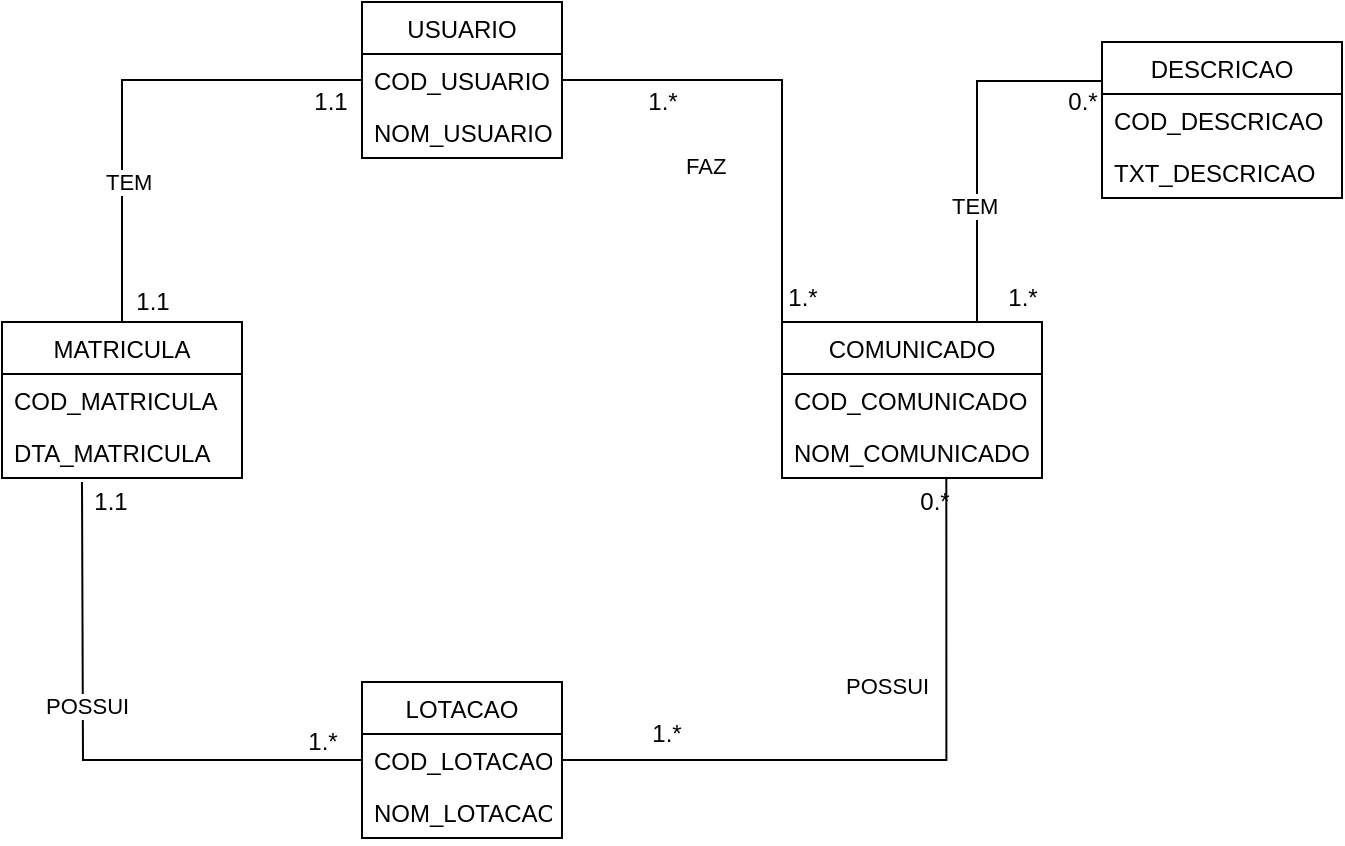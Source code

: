 <mxfile version="20.4.0" type="onedrive"><diagram id="YuXRzZ4RmfVmM1WcUHid" name="Página-1"><mxGraphModel grid="1" page="1" gridSize="10" guides="1" tooltips="1" connect="1" arrows="1" fold="1" pageScale="1" pageWidth="1654" pageHeight="1169" math="0" shadow="0"><root><mxCell id="0"/><mxCell id="1" parent="0"/><mxCell id="yGFISUK7VGgmAPUYRpHI-1" value="MATRICULA" style="swimlane;fontStyle=0;childLayout=stackLayout;horizontal=1;startSize=26;fillColor=none;horizontalStack=0;resizeParent=1;resizeParentMax=0;resizeLast=0;collapsible=1;marginBottom=0;" vertex="1" parent="1"><mxGeometry x="120" y="200" width="120" height="78" as="geometry"/></mxCell><mxCell id="yGFISUK7VGgmAPUYRpHI-2" value="COD_MATRICULA" style="text;strokeColor=none;fillColor=none;align=left;verticalAlign=top;spacingLeft=4;spacingRight=4;overflow=hidden;rotatable=0;points=[[0,0.5],[1,0.5]];portConstraint=eastwest;" vertex="1" parent="yGFISUK7VGgmAPUYRpHI-1"><mxGeometry y="26" width="120" height="26" as="geometry"/></mxCell><mxCell id="yGFISUK7VGgmAPUYRpHI-4" value="DTA_MATRICULA" style="text;strokeColor=none;fillColor=none;align=left;verticalAlign=top;spacingLeft=4;spacingRight=4;overflow=hidden;rotatable=0;points=[[0,0.5],[1,0.5]];portConstraint=eastwest;" vertex="1" parent="yGFISUK7VGgmAPUYRpHI-1"><mxGeometry y="52" width="120" height="26" as="geometry"/></mxCell><mxCell id="yGFISUK7VGgmAPUYRpHI-5" value="USUARIO" style="swimlane;fontStyle=0;childLayout=stackLayout;horizontal=1;startSize=26;fillColor=none;horizontalStack=0;resizeParent=1;resizeParentMax=0;resizeLast=0;collapsible=1;marginBottom=0;" vertex="1" parent="1"><mxGeometry x="300" y="40" width="100" height="78" as="geometry"/></mxCell><mxCell id="yGFISUK7VGgmAPUYRpHI-6" value="COD_USUARIO" style="text;strokeColor=none;fillColor=none;align=left;verticalAlign=top;spacingLeft=4;spacingRight=4;overflow=hidden;rotatable=0;points=[[0,0.5],[1,0.5]];portConstraint=eastwest;" vertex="1" parent="yGFISUK7VGgmAPUYRpHI-5"><mxGeometry y="26" width="100" height="26" as="geometry"/></mxCell><mxCell id="yGFISUK7VGgmAPUYRpHI-7" value="NOM_USUARIO" style="text;strokeColor=none;fillColor=none;align=left;verticalAlign=top;spacingLeft=4;spacingRight=4;overflow=hidden;rotatable=0;points=[[0,0.5],[1,0.5]];portConstraint=eastwest;" vertex="1" parent="yGFISUK7VGgmAPUYRpHI-5"><mxGeometry y="52" width="100" height="26" as="geometry"/></mxCell><mxCell id="yGFISUK7VGgmAPUYRpHI-9" value="LOTACAO" style="swimlane;fontStyle=0;childLayout=stackLayout;horizontal=1;startSize=26;fillColor=none;horizontalStack=0;resizeParent=1;resizeParentMax=0;resizeLast=0;collapsible=1;marginBottom=0;" vertex="1" parent="1"><mxGeometry x="300" y="380" width="100" height="78" as="geometry"/></mxCell><mxCell id="yGFISUK7VGgmAPUYRpHI-10" value="COD_LOTACAO" style="text;strokeColor=none;fillColor=none;align=left;verticalAlign=top;spacingLeft=4;spacingRight=4;overflow=hidden;rotatable=0;points=[[0,0.5],[1,0.5]];portConstraint=eastwest;" vertex="1" parent="yGFISUK7VGgmAPUYRpHI-9"><mxGeometry y="26" width="100" height="26" as="geometry"/></mxCell><mxCell id="yGFISUK7VGgmAPUYRpHI-11" value="NOM_LOTACAO" style="text;strokeColor=none;fillColor=none;align=left;verticalAlign=top;spacingLeft=4;spacingRight=4;overflow=hidden;rotatable=0;points=[[0,0.5],[1,0.5]];portConstraint=eastwest;" vertex="1" parent="yGFISUK7VGgmAPUYRpHI-9"><mxGeometry y="52" width="100" height="26" as="geometry"/></mxCell><mxCell id="yGFISUK7VGgmAPUYRpHI-13" value="COMUNICADO" style="swimlane;fontStyle=0;childLayout=stackLayout;horizontal=1;startSize=26;fillColor=none;horizontalStack=0;resizeParent=1;resizeParentMax=0;resizeLast=0;collapsible=1;marginBottom=0;" vertex="1" parent="1"><mxGeometry x="510" y="200" width="130" height="78" as="geometry"/></mxCell><mxCell id="yGFISUK7VGgmAPUYRpHI-14" value="COD_COMUNICADO" style="text;strokeColor=none;fillColor=none;align=left;verticalAlign=top;spacingLeft=4;spacingRight=4;overflow=hidden;rotatable=0;points=[[0,0.5],[1,0.5]];portConstraint=eastwest;" vertex="1" parent="yGFISUK7VGgmAPUYRpHI-13"><mxGeometry y="26" width="130" height="26" as="geometry"/></mxCell><mxCell id="yGFISUK7VGgmAPUYRpHI-15" value="NOM_COMUNICADO" style="text;strokeColor=none;fillColor=none;align=left;verticalAlign=top;spacingLeft=4;spacingRight=4;overflow=hidden;rotatable=0;points=[[0,0.5],[1,0.5]];portConstraint=eastwest;" vertex="1" parent="yGFISUK7VGgmAPUYRpHI-13"><mxGeometry y="52" width="130" height="26" as="geometry"/></mxCell><mxCell id="yGFISUK7VGgmAPUYRpHI-17" value="DESCRICAO" style="swimlane;fontStyle=0;childLayout=stackLayout;horizontal=1;startSize=26;fillColor=none;horizontalStack=0;resizeParent=1;resizeParentMax=0;resizeLast=0;collapsible=1;marginBottom=0;" vertex="1" parent="1"><mxGeometry x="670" y="60" width="120" height="78" as="geometry"/></mxCell><mxCell id="yGFISUK7VGgmAPUYRpHI-18" value="COD_DESCRICAO" style="text;strokeColor=none;fillColor=none;align=left;verticalAlign=top;spacingLeft=4;spacingRight=4;overflow=hidden;rotatable=0;points=[[0,0.5],[1,0.5]];portConstraint=eastwest;" vertex="1" parent="yGFISUK7VGgmAPUYRpHI-17"><mxGeometry y="26" width="120" height="26" as="geometry"/></mxCell><mxCell id="yGFISUK7VGgmAPUYRpHI-23" value="TXT_DESCRICAO" style="text;strokeColor=none;fillColor=none;align=left;verticalAlign=top;spacingLeft=4;spacingRight=4;overflow=hidden;rotatable=0;points=[[0,0.5],[1,0.5]];portConstraint=eastwest;" vertex="1" parent="yGFISUK7VGgmAPUYRpHI-17"><mxGeometry y="52" width="120" height="26" as="geometry"/></mxCell><mxCell id="yGFISUK7VGgmAPUYRpHI-24" value="" style="endArrow=none;html=1;edgeStyle=orthogonalEdgeStyle;rounded=0;exitX=0.5;exitY=0;exitDx=0;exitDy=0;entryX=0;entryY=0.5;entryDx=0;entryDy=0;" edge="1" parent="1" source="yGFISUK7VGgmAPUYRpHI-1" target="yGFISUK7VGgmAPUYRpHI-6"><mxGeometry relative="1" as="geometry"><mxPoint x="290" y="270" as="sourcePoint"/><mxPoint x="450" y="270" as="targetPoint"/></mxGeometry></mxCell><mxCell id="yGFISUK7VGgmAPUYRpHI-25" value="TEM" style="edgeLabel;resizable=0;html=1;align=left;verticalAlign=bottom;" connectable="0" vertex="1" parent="yGFISUK7VGgmAPUYRpHI-24"><mxGeometry x="-1" relative="1" as="geometry"><mxPoint x="-10" y="-62" as="offset"/></mxGeometry></mxCell><mxCell id="yGFISUK7VGgmAPUYRpHI-27" value="" style="endArrow=none;html=1;edgeStyle=orthogonalEdgeStyle;rounded=0;exitX=0;exitY=0.5;exitDx=0;exitDy=0;" edge="1" parent="1" source="yGFISUK7VGgmAPUYRpHI-10"><mxGeometry relative="1" as="geometry"><mxPoint x="460" y="270" as="sourcePoint"/><mxPoint x="160" y="280" as="targetPoint"/></mxGeometry></mxCell><mxCell id="yGFISUK7VGgmAPUYRpHI-28" value="POSSUI" style="edgeLabel;resizable=0;html=1;align=left;verticalAlign=bottom;" connectable="0" vertex="1" parent="yGFISUK7VGgmAPUYRpHI-27"><mxGeometry x="-1" relative="1" as="geometry"><mxPoint x="-160" y="-19" as="offset"/></mxGeometry></mxCell><mxCell id="yGFISUK7VGgmAPUYRpHI-30" value="" style="endArrow=none;html=1;edgeStyle=orthogonalEdgeStyle;rounded=0;exitX=1;exitY=0.5;exitDx=0;exitDy=0;entryX=0.632;entryY=0.998;entryDx=0;entryDy=0;entryPerimeter=0;" edge="1" parent="1" source="yGFISUK7VGgmAPUYRpHI-10" target="yGFISUK7VGgmAPUYRpHI-15"><mxGeometry relative="1" as="geometry"><mxPoint x="460" y="270" as="sourcePoint"/><mxPoint x="600" y="310" as="targetPoint"/></mxGeometry></mxCell><mxCell id="yGFISUK7VGgmAPUYRpHI-31" value="POSSUI" style="edgeLabel;resizable=0;html=1;align=left;verticalAlign=bottom;" connectable="0" vertex="1" parent="yGFISUK7VGgmAPUYRpHI-30"><mxGeometry x="-1" relative="1" as="geometry"><mxPoint x="140" y="-29" as="offset"/></mxGeometry></mxCell><mxCell id="yGFISUK7VGgmAPUYRpHI-33" value="" style="endArrow=none;html=1;edgeStyle=orthogonalEdgeStyle;rounded=0;exitX=0.75;exitY=0;exitDx=0;exitDy=0;entryX=0;entryY=0.25;entryDx=0;entryDy=0;" edge="1" parent="1" source="yGFISUK7VGgmAPUYRpHI-13" target="yGFISUK7VGgmAPUYRpHI-17"><mxGeometry relative="1" as="geometry"><mxPoint x="460" y="270" as="sourcePoint"/><mxPoint x="620" y="270" as="targetPoint"/></mxGeometry></mxCell><mxCell id="yGFISUK7VGgmAPUYRpHI-34" value="TEM" style="edgeLabel;resizable=0;html=1;align=left;verticalAlign=bottom;" connectable="0" vertex="1" parent="yGFISUK7VGgmAPUYRpHI-33"><mxGeometry x="-1" relative="1" as="geometry"><mxPoint x="-15" y="-50" as="offset"/></mxGeometry></mxCell><mxCell id="yGFISUK7VGgmAPUYRpHI-36" value="" style="endArrow=none;html=1;edgeStyle=orthogonalEdgeStyle;rounded=0;entryX=0;entryY=0;entryDx=0;entryDy=0;exitX=1;exitY=0.25;exitDx=0;exitDy=0;" edge="1" parent="1" source="yGFISUK7VGgmAPUYRpHI-5" target="yGFISUK7VGgmAPUYRpHI-13"><mxGeometry relative="1" as="geometry"><mxPoint x="480" y="70" as="sourcePoint"/><mxPoint x="620" y="270" as="targetPoint"/><Array as="points"><mxPoint x="510" y="79"/></Array></mxGeometry></mxCell><mxCell id="yGFISUK7VGgmAPUYRpHI-37" value="FAZ&lt;br&gt;" style="edgeLabel;resizable=0;html=1;align=left;verticalAlign=bottom;" connectable="0" vertex="1" parent="yGFISUK7VGgmAPUYRpHI-36"><mxGeometry x="-1" relative="1" as="geometry"><mxPoint x="60" y="71" as="offset"/></mxGeometry></mxCell><mxCell id="yGFISUK7VGgmAPUYRpHI-39" value="1.1" style="text;html=1;align=center;verticalAlign=middle;resizable=0;points=[];autosize=1;strokeColor=none;fillColor=none;" vertex="1" parent="1"><mxGeometry x="264" y="75" width="40" height="30" as="geometry"/></mxCell><mxCell id="yGFISUK7VGgmAPUYRpHI-40" value="1.1" style="text;html=1;align=center;verticalAlign=middle;resizable=0;points=[];autosize=1;strokeColor=none;fillColor=none;" vertex="1" parent="1"><mxGeometry x="175" y="175" width="40" height="30" as="geometry"/></mxCell><mxCell id="yGFISUK7VGgmAPUYRpHI-41" value="1.1" style="text;html=1;align=center;verticalAlign=middle;resizable=0;points=[];autosize=1;strokeColor=none;fillColor=none;" vertex="1" parent="1"><mxGeometry x="154" y="275" width="40" height="30" as="geometry"/></mxCell><mxCell id="yGFISUK7VGgmAPUYRpHI-42" value="1.*" style="text;html=1;align=center;verticalAlign=middle;resizable=0;points=[];autosize=1;strokeColor=none;fillColor=none;" vertex="1" parent="1"><mxGeometry x="260" y="395" width="40" height="30" as="geometry"/></mxCell><mxCell id="yGFISUK7VGgmAPUYRpHI-43" value="1.*" style="text;html=1;align=center;verticalAlign=middle;resizable=0;points=[];autosize=1;strokeColor=none;fillColor=none;" vertex="1" parent="1"><mxGeometry x="430" y="75" width="40" height="30" as="geometry"/></mxCell><mxCell id="yGFISUK7VGgmAPUYRpHI-44" value="1.*" style="text;html=1;align=center;verticalAlign=middle;resizable=0;points=[];autosize=1;strokeColor=none;fillColor=none;" vertex="1" parent="1"><mxGeometry x="500" y="173" width="40" height="30" as="geometry"/></mxCell><mxCell id="yGFISUK7VGgmAPUYRpHI-45" value="1.*" style="text;html=1;align=center;verticalAlign=middle;resizable=0;points=[];autosize=1;strokeColor=none;fillColor=none;" vertex="1" parent="1"><mxGeometry x="432" y="391" width="40" height="30" as="geometry"/></mxCell><mxCell id="yGFISUK7VGgmAPUYRpHI-46" value="0.*" style="text;html=1;align=center;verticalAlign=middle;resizable=0;points=[];autosize=1;strokeColor=none;fillColor=none;" vertex="1" parent="1"><mxGeometry x="566" y="275" width="40" height="30" as="geometry"/></mxCell><mxCell id="yGFISUK7VGgmAPUYRpHI-47" value="1.*" style="text;html=1;align=center;verticalAlign=middle;resizable=0;points=[];autosize=1;strokeColor=none;fillColor=none;" vertex="1" parent="1"><mxGeometry x="610" y="173" width="40" height="30" as="geometry"/></mxCell><mxCell id="yGFISUK7VGgmAPUYRpHI-48" value="0.*" style="text;html=1;align=center;verticalAlign=middle;resizable=0;points=[];autosize=1;strokeColor=none;fillColor=none;" vertex="1" parent="1"><mxGeometry x="640" y="75" width="40" height="30" as="geometry"/></mxCell></root></mxGraphModel></diagram></mxfile>